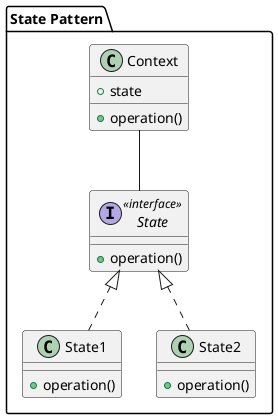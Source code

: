 @startuml State Pattern

package "State Pattern" {

class Context {
    +state
    +operation()
}

interface State <<interface>> {
    +operation()
}

class State1 {
    +operation()
}

class State2 {
    +operation()
}

Context --  State
State <|.d. State1
State <|.d. State2

}
@enduml